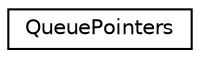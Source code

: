 digraph "Graphical Class Hierarchy"
{
 // LATEX_PDF_SIZE
  edge [fontname="Helvetica",fontsize="10",labelfontname="Helvetica",labelfontsize="10"];
  node [fontname="Helvetica",fontsize="10",shape=record];
  rankdir="LR";
  Node0 [label="QueuePointers",height=0.2,width=0.4,color="black", fillcolor="white", style="filled",URL="$struct_queue_pointers.html",tooltip=" "];
}
